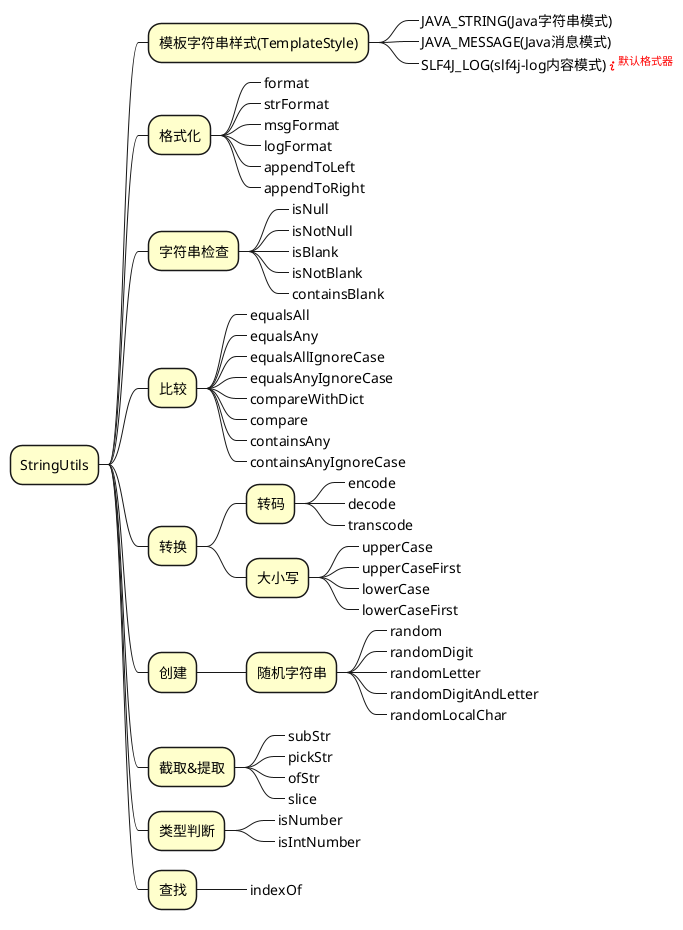 @startmindmap
<style>
mindmapDiagram {
    node {
        BackgroundColor #Business
    }
}
</style>

* StringUtils

** 模板字符串样式(TemplateStyle)
***_ JAVA_STRING(Java字符串模式)
***_ JAVA_MESSAGE(Java消息模式)
***_ SLF4J_LOG(slf4j-log内容模式)<font color=red><&info><sup>默认格式器</sup></font>

** 格式化
***_ format
***_ strFormat
***_ msgFormat
***_ logFormat
***_ appendToLeft
***_ appendToRight

** 字符串检查
***_ isNull
***_ isNotNull
***_ isBlank
***_ isNotBlank
***_ containsBlank

** 比较
***_ equalsAll
***_ equalsAny
***_ equalsAllIgnoreCase
***_ equalsAnyIgnoreCase
***_ compareWithDict
***_ compare
***_ containsAny
***_ containsAnyIgnoreCase

** 转换
*** 转码
****_ encode
****_ decode
****_ transcode
*** 大小写
****_ upperCase
****_ upperCaseFirst
****_ lowerCase
****_ lowerCaseFirst

** 创建
*** 随机字符串
****_ random
****_ randomDigit
****_ randomLetter
****_ randomDigitAndLetter
****_ randomLocalChar

** 截取&提取
***_ subStr
***_ pickStr
***_ ofStr
***_ slice

** 类型判断
***_ isNumber
***_ isIntNumber

** 查找
***_ indexOf

@endmindmap